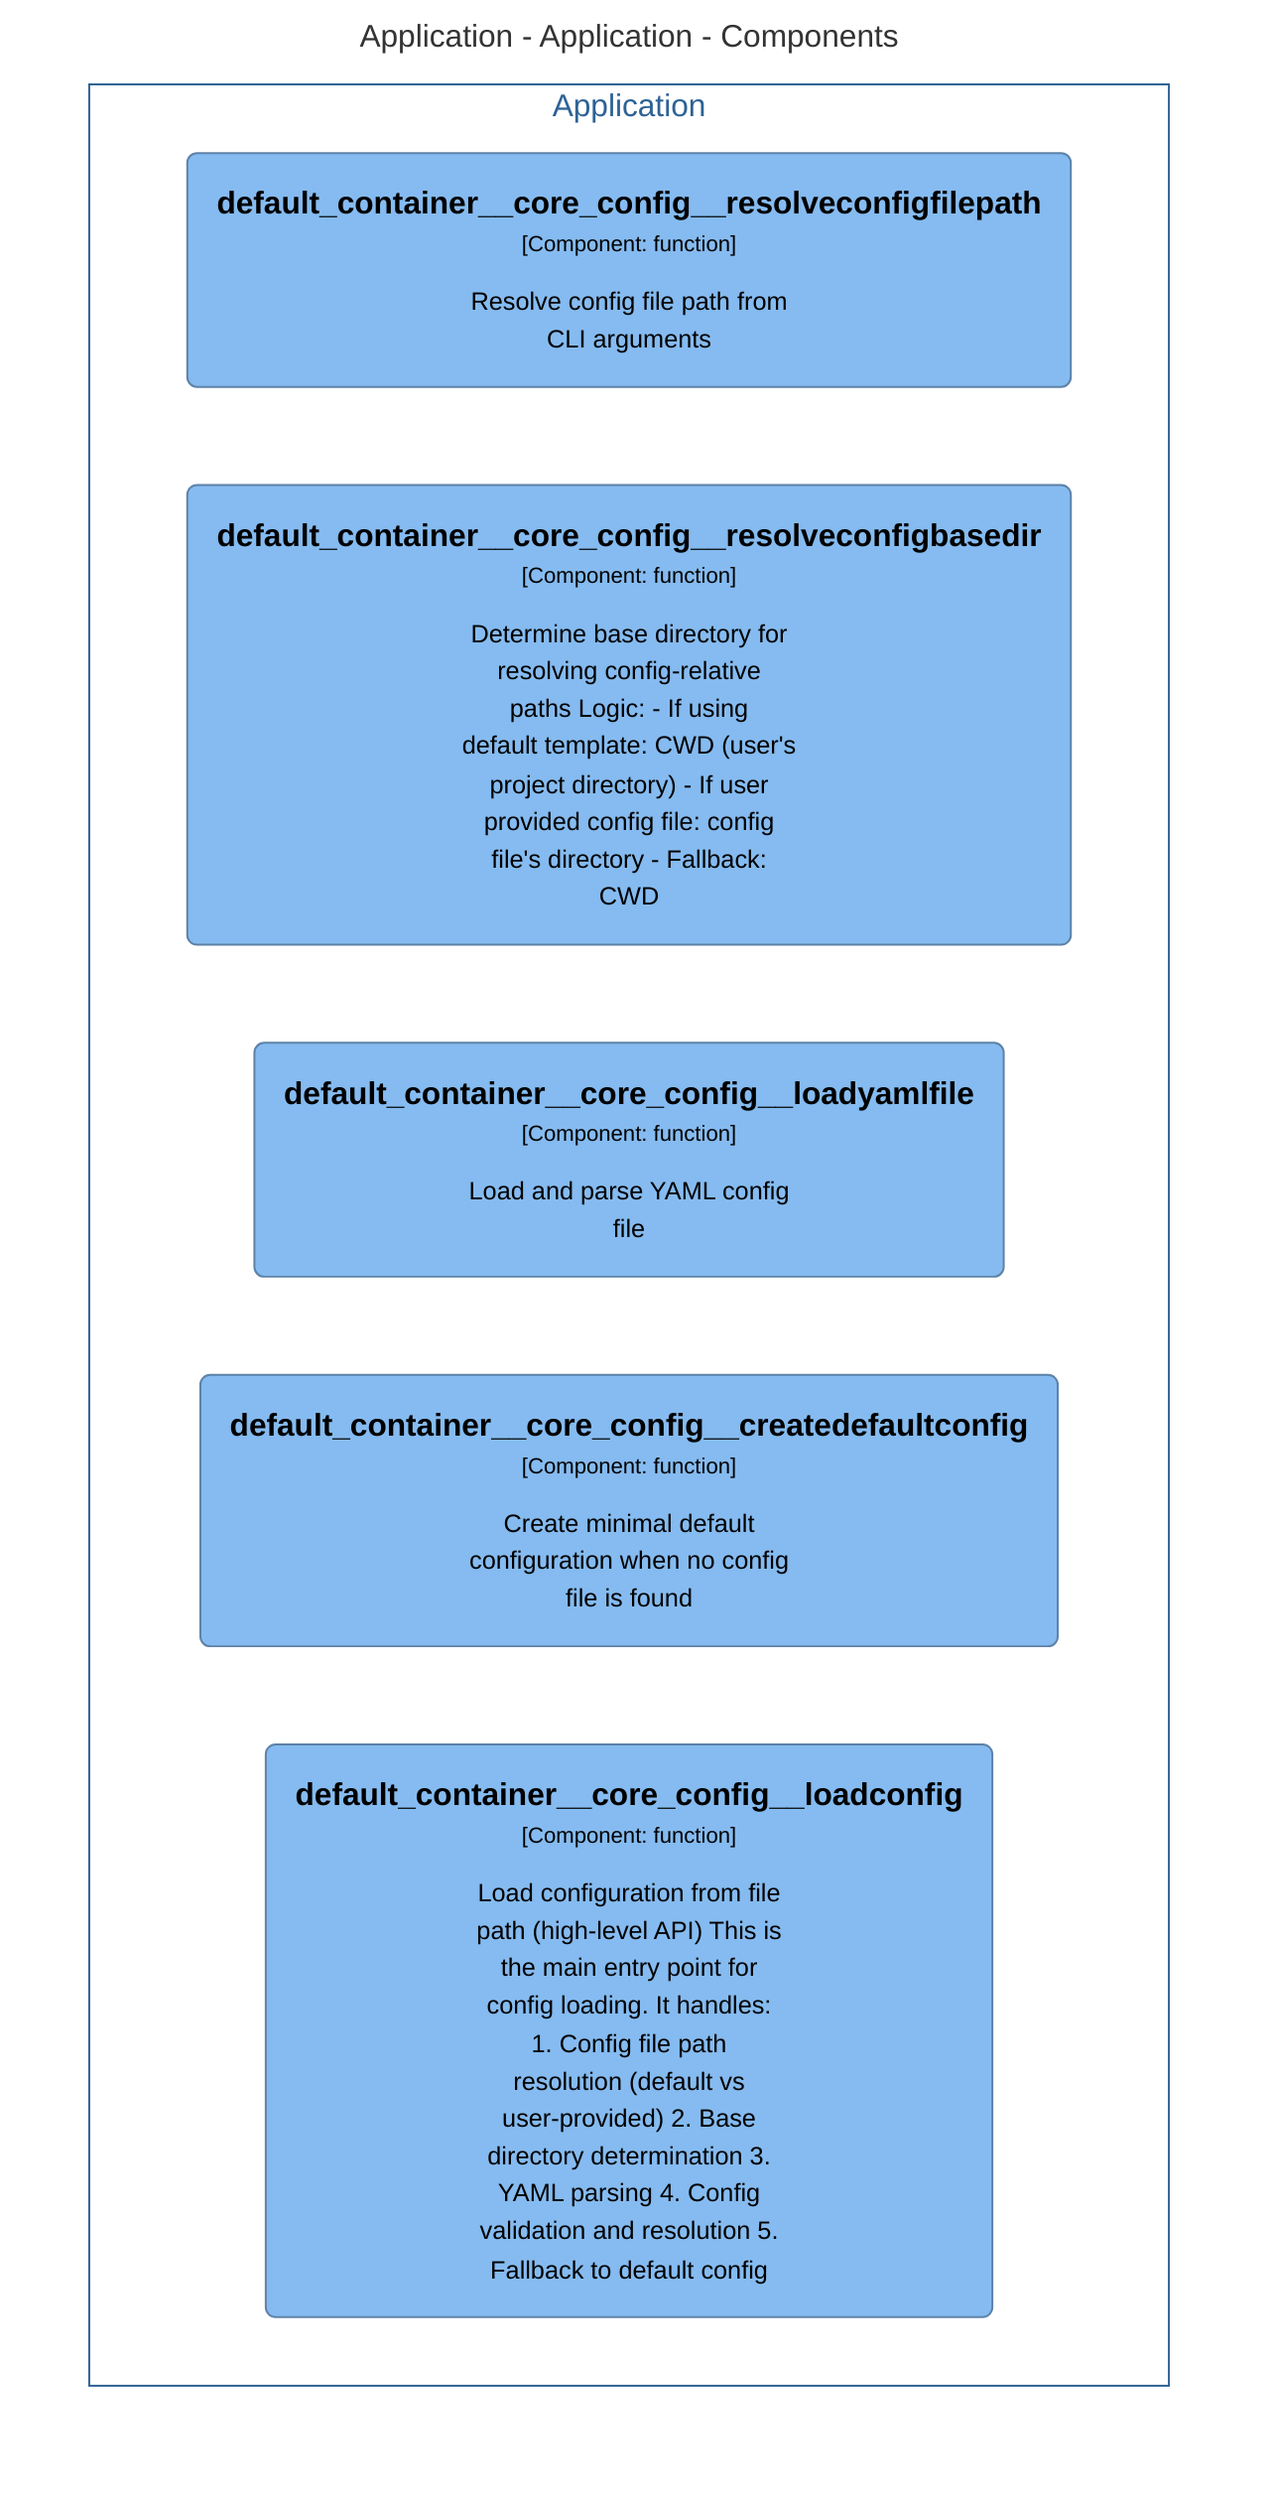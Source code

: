graph TB
  linkStyle default fill:#ffffff

  subgraph diagram ["Application - Application - Components"]
    style diagram fill:#ffffff,stroke:#ffffff

    subgraph 8 ["Application"]
      style 8 fill:#ffffff,stroke:#2e6295,color:#2e6295

      35("<div style='font-weight: bold'>default_container__core_config__resolveconfigfilepath</div><div style='font-size: 70%; margin-top: 0px'>[Component: function]</div><div style='font-size: 80%; margin-top:10px'>Resolve config file path from<br />CLI arguments</div>")
      style 35 fill:#85bbf0,stroke:#5d82a8,color:#000000
      36("<div style='font-weight: bold'>default_container__core_config__resolveconfigbasedir</div><div style='font-size: 70%; margin-top: 0px'>[Component: function]</div><div style='font-size: 80%; margin-top:10px'>Determine base directory for<br />resolving config-relative<br />paths Logic: - If using<br />default template: CWD (user's<br />project directory) - If user<br />provided config file: config<br />file's directory - Fallback:<br />CWD</div>")
      style 36 fill:#85bbf0,stroke:#5d82a8,color:#000000
      37("<div style='font-weight: bold'>default_container__core_config__loadyamlfile</div><div style='font-size: 70%; margin-top: 0px'>[Component: function]</div><div style='font-size: 80%; margin-top:10px'>Load and parse YAML config<br />file</div>")
      style 37 fill:#85bbf0,stroke:#5d82a8,color:#000000
      38("<div style='font-weight: bold'>default_container__core_config__createdefaultconfig</div><div style='font-size: 70%; margin-top: 0px'>[Component: function]</div><div style='font-size: 80%; margin-top:10px'>Create minimal default<br />configuration when no config<br />file is found</div>")
      style 38 fill:#85bbf0,stroke:#5d82a8,color:#000000
      39("<div style='font-weight: bold'>default_container__core_config__loadconfig</div><div style='font-size: 70%; margin-top: 0px'>[Component: function]</div><div style='font-size: 80%; margin-top:10px'>Load configuration from file<br />path (high-level API) This is<br />the main entry point for<br />config loading. It handles:<br />1. Config file path<br />resolution (default vs<br />user-provided) 2. Base<br />directory determination 3.<br />YAML parsing 4. Config<br />validation and resolution 5.<br />Fallback to default config</div>")
      style 39 fill:#85bbf0,stroke:#5d82a8,color:#000000
    end

  end